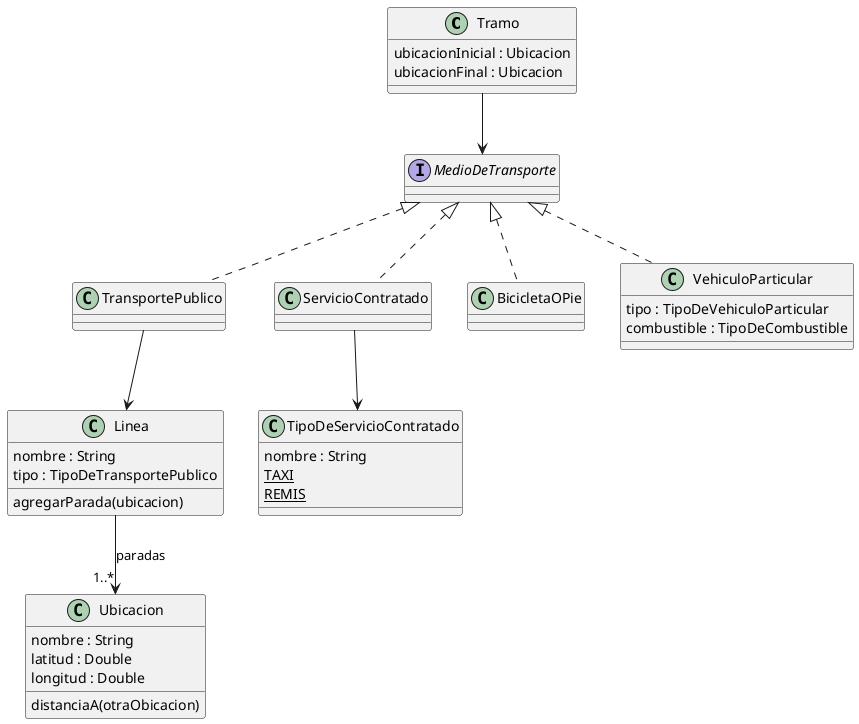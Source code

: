 @startuml tramos_entrega1

class Tramo {
    ubicacionInicial : Ubicacion
    ubicacionFinal : Ubicacion
}

Tramo --> MedioDeTransporte

interface MedioDeTransporte {
}

MedioDeTransporte <|.. TransportePublico
MedioDeTransporte <|.. ServicioContratado
MedioDeTransporte <|.. BicicletaOPie
MedioDeTransporte <|.. VehiculoParticular

class VehiculoParticular {
    tipo : TipoDeVehiculoParticular
    combustible : TipoDeCombustible
}

ServicioContratado --> TipoDeServicioContratado

class TipoDeServicioContratado {
    nombre : String
    {static} TAXI
    {static} REMIS
}

TransportePublico --> Linea

class Linea {
    nombre : String
    tipo : TipoDeTransportePublico
    agregarParada(ubicacion)
}

Linea --> "1..*" Ubicacion : paradas

class Ubicacion {
    nombre : String
    latitud : Double
    longitud : Double
    distanciaA(otraObicacion)
}

@enduml